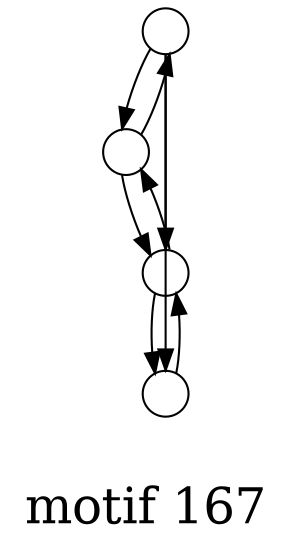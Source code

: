 /*****
motif 167
*****/

digraph G {
  graph [splines=false overlap=false]
  node  [shape=ellipse, width=0.3, height=0.3, label=""]
  0 ;
  1 ;
  2 ;
  3 ;
  0 -> 1;
  0 -> 2;
  0 -> 3;
  1 -> 0;
  1 -> 2;
  2 -> 1;
  2 -> 3;
  3 -> 2;
  label = "\nmotif 167\n";  fontsize=24;
}
